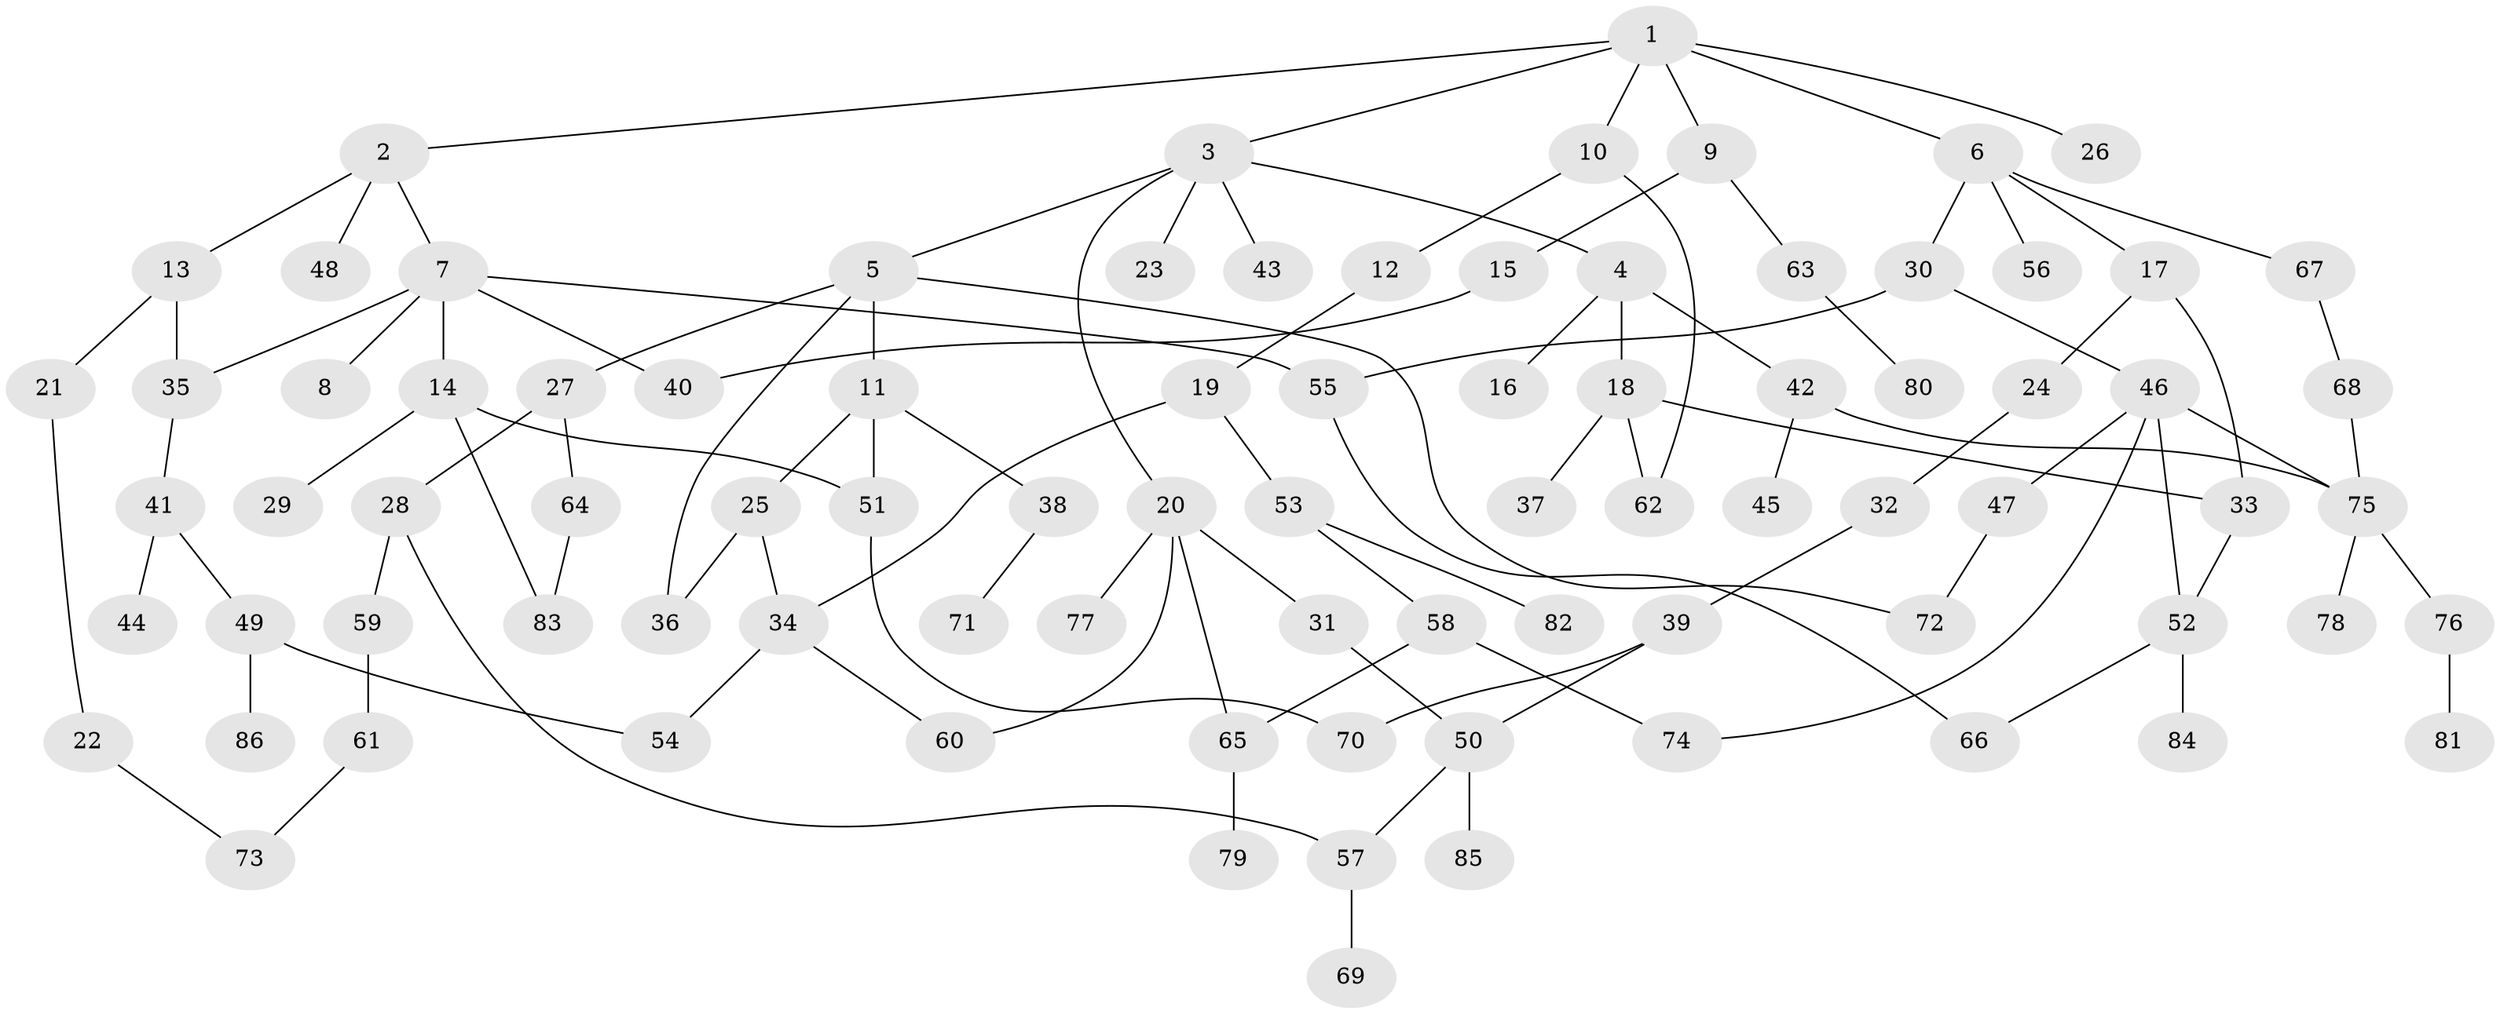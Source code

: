 // Generated by graph-tools (version 1.1) at 2025/00/03/09/25 03:00:57]
// undirected, 86 vertices, 107 edges
graph export_dot {
graph [start="1"]
  node [color=gray90,style=filled];
  1;
  2;
  3;
  4;
  5;
  6;
  7;
  8;
  9;
  10;
  11;
  12;
  13;
  14;
  15;
  16;
  17;
  18;
  19;
  20;
  21;
  22;
  23;
  24;
  25;
  26;
  27;
  28;
  29;
  30;
  31;
  32;
  33;
  34;
  35;
  36;
  37;
  38;
  39;
  40;
  41;
  42;
  43;
  44;
  45;
  46;
  47;
  48;
  49;
  50;
  51;
  52;
  53;
  54;
  55;
  56;
  57;
  58;
  59;
  60;
  61;
  62;
  63;
  64;
  65;
  66;
  67;
  68;
  69;
  70;
  71;
  72;
  73;
  74;
  75;
  76;
  77;
  78;
  79;
  80;
  81;
  82;
  83;
  84;
  85;
  86;
  1 -- 2;
  1 -- 3;
  1 -- 6;
  1 -- 9;
  1 -- 10;
  1 -- 26;
  2 -- 7;
  2 -- 13;
  2 -- 48;
  3 -- 4;
  3 -- 5;
  3 -- 20;
  3 -- 23;
  3 -- 43;
  4 -- 16;
  4 -- 18;
  4 -- 42;
  5 -- 11;
  5 -- 27;
  5 -- 72;
  5 -- 36;
  6 -- 17;
  6 -- 30;
  6 -- 56;
  6 -- 67;
  7 -- 8;
  7 -- 14;
  7 -- 55;
  7 -- 35;
  7 -- 40;
  9 -- 15;
  9 -- 63;
  10 -- 12;
  10 -- 62;
  11 -- 25;
  11 -- 38;
  11 -- 51;
  12 -- 19;
  13 -- 21;
  13 -- 35;
  14 -- 29;
  14 -- 83;
  14 -- 51;
  15 -- 40;
  17 -- 24;
  17 -- 33;
  18 -- 33;
  18 -- 37;
  18 -- 62;
  19 -- 53;
  19 -- 34;
  20 -- 31;
  20 -- 77;
  20 -- 60;
  20 -- 65;
  21 -- 22;
  22 -- 73;
  24 -- 32;
  25 -- 34;
  25 -- 36;
  27 -- 28;
  27 -- 64;
  28 -- 57;
  28 -- 59;
  30 -- 46;
  30 -- 55;
  31 -- 50;
  32 -- 39;
  33 -- 52;
  34 -- 60;
  34 -- 54;
  35 -- 41;
  38 -- 71;
  39 -- 70;
  39 -- 50;
  41 -- 44;
  41 -- 49;
  42 -- 45;
  42 -- 75;
  46 -- 47;
  46 -- 52;
  46 -- 74;
  46 -- 75;
  47 -- 72;
  49 -- 54;
  49 -- 86;
  50 -- 85;
  50 -- 57;
  51 -- 70;
  52 -- 66;
  52 -- 84;
  53 -- 58;
  53 -- 82;
  55 -- 66;
  57 -- 69;
  58 -- 65;
  58 -- 74;
  59 -- 61;
  61 -- 73;
  63 -- 80;
  64 -- 83;
  65 -- 79;
  67 -- 68;
  68 -- 75;
  75 -- 76;
  75 -- 78;
  76 -- 81;
}
